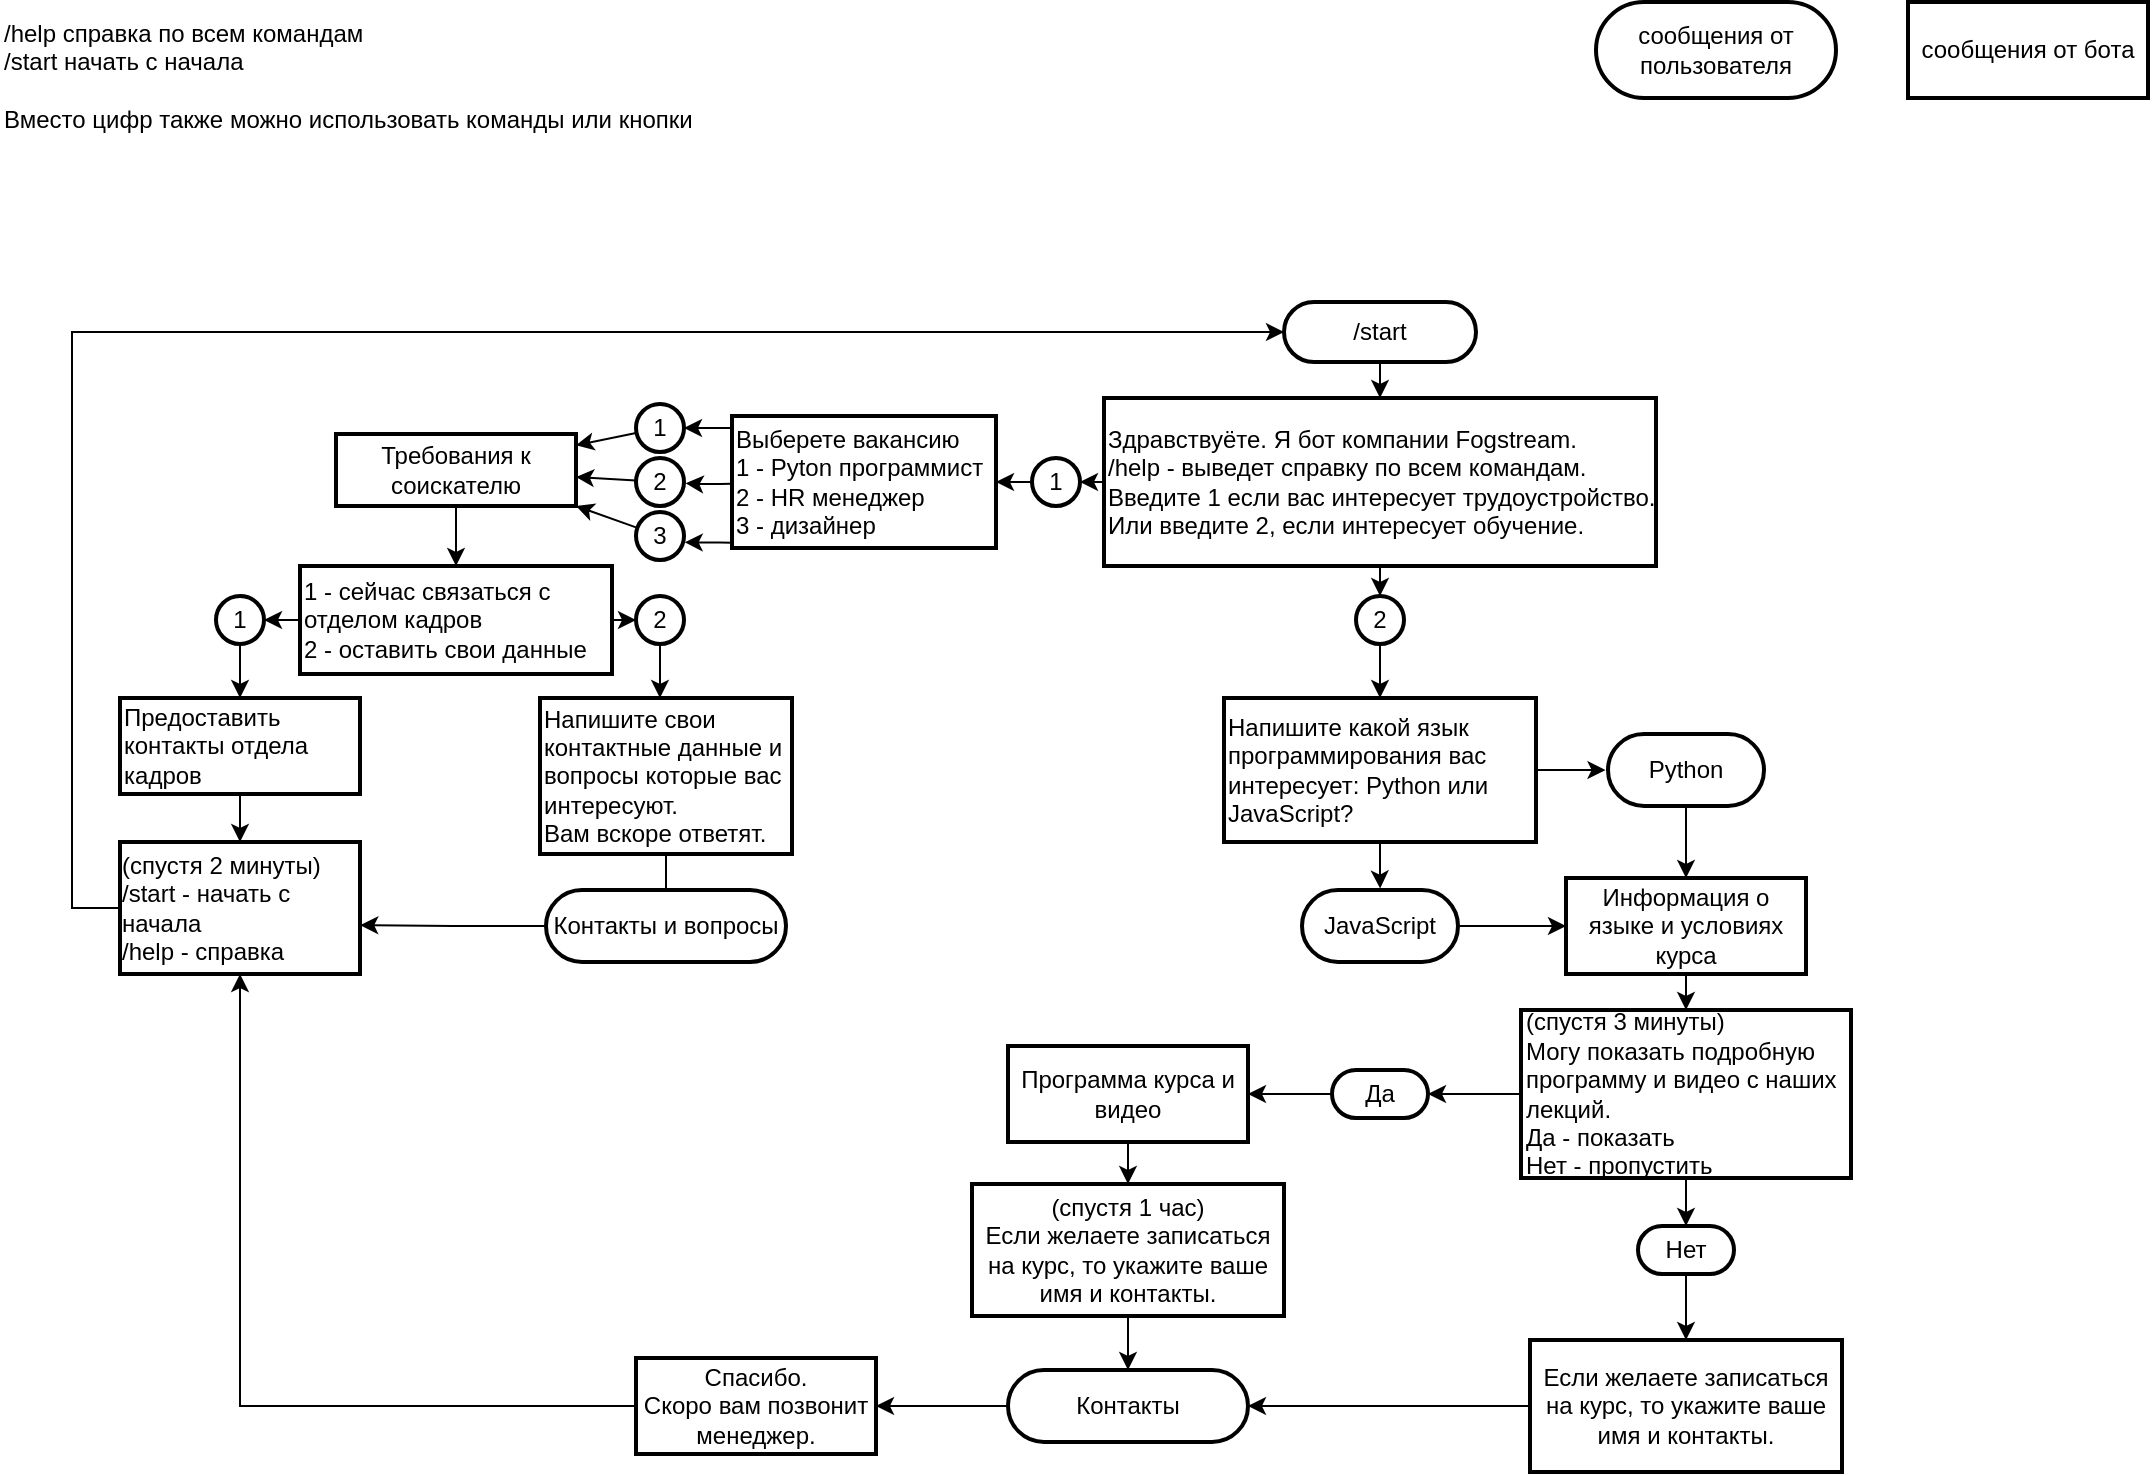 <mxfile version="14.4.3" type="device"><diagram id="prtHgNgQTEPvFCAcTncT" name="Page-1"><mxGraphModel dx="1086" dy="817" grid="1" gridSize="6" guides="1" tooltips="1" connect="1" arrows="1" fold="1" page="1" pageScale="1" pageWidth="1169" pageHeight="827" math="0" shadow="0"><root><mxCell id="0"/><mxCell id="1" parent="0"/><mxCell id="ontvtMUe0K-Hwm424OTa-88" value="&lt;span style=&quot;font-size: 12px;&quot;&gt;сообщения от пользователя&lt;/span&gt;" style="rounded=1;whiteSpace=wrap;html=1;absoluteArcSize=1;arcSize=100;strokeWidth=2;fontSize=12;fontFamily=Helvetica;" parent="1" vertex="1"><mxGeometry x="846" y="36" width="120" height="48" as="geometry"/></mxCell><mxCell id="ontvtMUe0K-Hwm424OTa-90" value="&lt;span style=&quot;font-size: 12px;&quot;&gt;сообщения от бота&lt;/span&gt;" style="rounded=1;whiteSpace=wrap;html=1;absoluteArcSize=1;arcSize=0;strokeWidth=2;fontSize=12;fontFamily=Helvetica;" parent="1" vertex="1"><mxGeometry x="1002" y="36" width="120" height="48" as="geometry"/></mxCell><mxCell id="ontvtMUe0K-Hwm424OTa-95" value="" style="edgeStyle=orthogonalEdgeStyle;rounded=0;orthogonalLoop=1;jettySize=auto;html=1;fontFamily=Helvetica;fontSize=12;align=left;" parent="1" source="ontvtMUe0K-Hwm424OTa-91" target="ontvtMUe0K-Hwm424OTa-94" edge="1"><mxGeometry relative="1" as="geometry"/></mxCell><mxCell id="ontvtMUe0K-Hwm424OTa-91" value="&lt;span style=&quot;font-size: 12px;&quot;&gt;/start&lt;/span&gt;" style="rounded=1;whiteSpace=wrap;html=1;absoluteArcSize=1;arcSize=100;strokeWidth=2;fontFamily=Helvetica;fontSize=12;align=center;" parent="1" vertex="1"><mxGeometry x="690" y="186" width="96" height="30" as="geometry"/></mxCell><mxCell id="ontvtMUe0K-Hwm424OTa-127" style="edgeStyle=none;rounded=0;orthogonalLoop=1;jettySize=auto;html=1;entryX=1;entryY=0.5;entryDx=0;entryDy=0;strokeColor=#000000;fontFamily=Helvetica;fontSize=12;align=left;" parent="1" source="ontvtMUe0K-Hwm424OTa-94" target="ontvtMUe0K-Hwm424OTa-126" edge="1"><mxGeometry relative="1" as="geometry"/></mxCell><mxCell id="ontvtMUe0K-Hwm424OTa-162" style="edgeStyle=orthogonalEdgeStyle;rounded=0;orthogonalLoop=1;jettySize=auto;html=1;entryX=0.5;entryY=0;entryDx=0;entryDy=0;strokeColor=#000000;fontFamily=Helvetica;fontSize=12;align=left;" parent="1" source="ontvtMUe0K-Hwm424OTa-94" target="ontvtMUe0K-Hwm424OTa-129" edge="1"><mxGeometry relative="1" as="geometry"/></mxCell><mxCell id="ontvtMUe0K-Hwm424OTa-94" value="&lt;span style=&quot;font-size: 12px;&quot;&gt;Здравствуёте. Я бот компании F&lt;/span&gt;ogstream.&lt;br style=&quot;font-size: 12px;&quot;&gt;/help - выведет справку по всем командам.&lt;br style=&quot;font-size: 12px;&quot;&gt;Введите 1 если вас интересует трудоустройство. Или введите 2, если интересует обучение." style="rounded=1;whiteSpace=wrap;html=1;absoluteArcSize=1;arcSize=0;strokeWidth=2;fontFamily=Helvetica;fontSize=12;align=left;" parent="1" vertex="1"><mxGeometry x="600" y="234" width="276" height="84" as="geometry"/></mxCell><mxCell id="ontvtMUe0K-Hwm424OTa-118" style="edgeStyle=none;rounded=0;orthogonalLoop=1;jettySize=auto;html=1;entryX=1.032;entryY=0.527;entryDx=0;entryDy=0;strokeColor=#000000;fontFamily=Helvetica;fontSize=12;align=left;entryPerimeter=0;" parent="1" source="ontvtMUe0K-Hwm424OTa-108" target="ontvtMUe0K-Hwm424OTa-112" edge="1"><mxGeometry relative="1" as="geometry"><Array as="points"><mxPoint x="408" y="277"/><mxPoint x="396" y="277"/></Array></mxGeometry></mxCell><mxCell id="ontvtMUe0K-Hwm424OTa-108" value="&lt;div style=&quot;font-size: 12px;&quot;&gt;&lt;span style=&quot;font-size: 12px;&quot;&gt;Выберете вакансию&lt;/span&gt;&lt;/div&gt;&lt;span style=&quot;font-size: 12px;&quot;&gt;&lt;div style=&quot;font-size: 12px;&quot;&gt;&lt;span style=&quot;font-size: 12px;&quot;&gt;1 - Pyton программист&lt;/span&gt;&lt;/div&gt;&lt;div style=&quot;font-size: 12px;&quot;&gt;&lt;span style=&quot;font-size: 12px;&quot;&gt;2 - HR менеджер&lt;/span&gt;&lt;/div&gt;&lt;div style=&quot;font-size: 12px;&quot;&gt;&lt;span style=&quot;font-size: 12px;&quot;&gt;3 - дизайнер&lt;/span&gt;&lt;/div&gt;&lt;/span&gt;" style="rounded=1;whiteSpace=wrap;html=1;absoluteArcSize=1;arcSize=0;strokeWidth=2;fontSize=12;align=left;fontFamily=Helvetica;" parent="1" vertex="1"><mxGeometry x="414" y="243" width="132" height="66" as="geometry"/></mxCell><mxCell id="ontvtMUe0K-Hwm424OTa-124" style="edgeStyle=none;rounded=0;orthogonalLoop=1;jettySize=auto;html=1;strokeColor=#000000;fontFamily=Helvetica;fontSize=12;align=left;" parent="1" source="ontvtMUe0K-Hwm424OTa-112" target="ontvtMUe0K-Hwm424OTa-116" edge="1"><mxGeometry relative="1" as="geometry"/></mxCell><mxCell id="ontvtMUe0K-Hwm424OTa-112" value="2" style="rounded=1;whiteSpace=wrap;html=1;absoluteArcSize=1;arcSize=276;strokeWidth=2;fontFamily=Helvetica;fontSize=12;align=center;" parent="1" vertex="1"><mxGeometry x="366" y="264" width="24" height="24" as="geometry"/></mxCell><mxCell id="ontvtMUe0K-Hwm424OTa-133" style="edgeStyle=none;rounded=0;orthogonalLoop=1;jettySize=auto;html=1;entryX=0.5;entryY=0;entryDx=0;entryDy=0;strokeColor=#000000;fontFamily=Helvetica;fontSize=12;align=left;" parent="1" source="ontvtMUe0K-Hwm424OTa-116" target="ontvtMUe0K-Hwm424OTa-132" edge="1"><mxGeometry relative="1" as="geometry"/></mxCell><mxCell id="ontvtMUe0K-Hwm424OTa-116" value="&lt;span style=&quot;font-size: 12px;&quot;&gt;Требования к соискателю&lt;/span&gt;" style="rounded=1;whiteSpace=wrap;html=1;absoluteArcSize=1;arcSize=0;strokeWidth=2;fontSize=12;fontFamily=Helvetica;" parent="1" vertex="1"><mxGeometry x="216" y="252" width="120" height="36" as="geometry"/></mxCell><mxCell id="ontvtMUe0K-Hwm424OTa-119" style="edgeStyle=none;rounded=0;orthogonalLoop=1;jettySize=auto;html=1;entryX=1.015;entryY=0.632;entryDx=0;entryDy=0;entryPerimeter=0;strokeColor=#000000;fontFamily=Helvetica;fontSize=12;align=left;" parent="1" target="ontvtMUe0K-Hwm424OTa-121" edge="1"><mxGeometry relative="1" as="geometry"><mxPoint x="414" y="306.373" as="sourcePoint"/><mxPoint x="398.16" y="306" as="targetPoint"/><Array as="points"><mxPoint x="408" y="306.29"/></Array></mxGeometry></mxCell><mxCell id="ontvtMUe0K-Hwm424OTa-123" style="edgeStyle=none;rounded=0;orthogonalLoop=1;jettySize=auto;html=1;strokeColor=#000000;fontFamily=Helvetica;fontSize=12;align=left;" parent="1" source="ontvtMUe0K-Hwm424OTa-120" target="ontvtMUe0K-Hwm424OTa-116" edge="1"><mxGeometry relative="1" as="geometry"/></mxCell><mxCell id="ontvtMUe0K-Hwm424OTa-131" style="edgeStyle=none;rounded=0;orthogonalLoop=1;jettySize=auto;html=1;strokeColor=#000000;fontFamily=Helvetica;fontSize=12;align=left;exitX=0;exitY=0.091;exitDx=0;exitDy=0;exitPerimeter=0;" parent="1" source="ontvtMUe0K-Hwm424OTa-108" target="ontvtMUe0K-Hwm424OTa-120" edge="1"><mxGeometry relative="1" as="geometry"/></mxCell><mxCell id="ontvtMUe0K-Hwm424OTa-120" value="1" style="rounded=1;whiteSpace=wrap;html=1;absoluteArcSize=1;arcSize=276;strokeWidth=2;fontFamily=Helvetica;fontSize=12;align=center;" parent="1" vertex="1"><mxGeometry x="366" y="237" width="24" height="24" as="geometry"/></mxCell><mxCell id="ontvtMUe0K-Hwm424OTa-125" style="edgeStyle=none;rounded=0;orthogonalLoop=1;jettySize=auto;html=1;entryX=1;entryY=1;entryDx=0;entryDy=0;strokeColor=#000000;fontFamily=Helvetica;fontSize=12;align=left;" parent="1" source="ontvtMUe0K-Hwm424OTa-121" target="ontvtMUe0K-Hwm424OTa-116" edge="1"><mxGeometry relative="1" as="geometry"/></mxCell><mxCell id="ontvtMUe0K-Hwm424OTa-121" value="3" style="rounded=1;whiteSpace=wrap;html=1;absoluteArcSize=1;arcSize=276;strokeWidth=2;fontFamily=Helvetica;fontSize=12;align=center;" parent="1" vertex="1"><mxGeometry x="366" y="291" width="24" height="24" as="geometry"/></mxCell><mxCell id="ontvtMUe0K-Hwm424OTa-128" style="edgeStyle=none;rounded=0;orthogonalLoop=1;jettySize=auto;html=1;strokeColor=#000000;fontFamily=Helvetica;fontSize=12;align=left;" parent="1" source="ontvtMUe0K-Hwm424OTa-126" edge="1"><mxGeometry relative="1" as="geometry"><mxPoint x="546" y="276" as="targetPoint"/></mxGeometry></mxCell><mxCell id="ontvtMUe0K-Hwm424OTa-126" value="1" style="rounded=1;whiteSpace=wrap;html=1;absoluteArcSize=1;arcSize=276;strokeWidth=2;fontFamily=Helvetica;fontSize=12;align=center;" parent="1" vertex="1"><mxGeometry x="564" y="264" width="24" height="24" as="geometry"/></mxCell><mxCell id="ontvtMUe0K-Hwm424OTa-163" style="edgeStyle=orthogonalEdgeStyle;rounded=0;orthogonalLoop=1;jettySize=auto;html=1;entryX=0.5;entryY=0;entryDx=0;entryDy=0;strokeColor=#000000;fontFamily=Helvetica;fontSize=12;align=left;" parent="1" source="ontvtMUe0K-Hwm424OTa-129" target="ontvtMUe0K-Hwm424OTa-151" edge="1"><mxGeometry relative="1" as="geometry"/></mxCell><mxCell id="ontvtMUe0K-Hwm424OTa-129" value="2" style="rounded=1;whiteSpace=wrap;html=1;absoluteArcSize=1;arcSize=276;strokeWidth=2;fontFamily=Helvetica;fontSize=12;align=center;" parent="1" vertex="1"><mxGeometry x="726" y="333" width="24" height="24" as="geometry"/></mxCell><mxCell id="ontvtMUe0K-Hwm424OTa-140" style="edgeStyle=none;rounded=0;orthogonalLoop=1;jettySize=auto;html=1;entryX=0;entryY=0.5;entryDx=0;entryDy=0;strokeColor=#000000;fontFamily=Helvetica;fontSize=12;align=left;" parent="1" source="ontvtMUe0K-Hwm424OTa-132" target="ontvtMUe0K-Hwm424OTa-139" edge="1"><mxGeometry relative="1" as="geometry"/></mxCell><mxCell id="ontvtMUe0K-Hwm424OTa-141" style="edgeStyle=none;rounded=0;orthogonalLoop=1;jettySize=auto;html=1;entryX=1;entryY=0.5;entryDx=0;entryDy=0;strokeColor=#000000;fontFamily=Helvetica;fontSize=12;align=left;" parent="1" source="ontvtMUe0K-Hwm424OTa-132" target="ontvtMUe0K-Hwm424OTa-135" edge="1"><mxGeometry relative="1" as="geometry"/></mxCell><mxCell id="ontvtMUe0K-Hwm424OTa-132" value="&lt;span style=&quot;font-size: 12px;&quot;&gt;1 - сейчас связаться с отделом кадров&lt;br style=&quot;font-size: 12px;&quot;&gt;2 - оставить свои данные&lt;br style=&quot;font-size: 12px;&quot;&gt;&lt;/span&gt;" style="rounded=1;whiteSpace=wrap;html=1;absoluteArcSize=1;arcSize=0;strokeWidth=2;fontSize=12;align=left;fontFamily=Helvetica;" parent="1" vertex="1"><mxGeometry x="198" y="318" width="156" height="54" as="geometry"/></mxCell><mxCell id="ontvtMUe0K-Hwm424OTa-138" style="edgeStyle=none;rounded=0;orthogonalLoop=1;jettySize=auto;html=1;strokeColor=#000000;fontFamily=Helvetica;fontSize=12;align=left;entryX=0.5;entryY=0;entryDx=0;entryDy=0;" parent="1" source="ontvtMUe0K-Hwm424OTa-135" target="ontvtMUe0K-Hwm424OTa-137" edge="1"><mxGeometry relative="1" as="geometry"><mxPoint x="167" y="394" as="targetPoint"/></mxGeometry></mxCell><mxCell id="ontvtMUe0K-Hwm424OTa-135" value="1" style="rounded=1;whiteSpace=wrap;html=1;absoluteArcSize=1;arcSize=276;strokeWidth=2;fontFamily=Helvetica;fontSize=12;align=center;" parent="1" vertex="1"><mxGeometry x="156" y="333" width="24" height="24" as="geometry"/></mxCell><mxCell id="ontvtMUe0K-Hwm424OTa-145" style="edgeStyle=none;rounded=0;orthogonalLoop=1;jettySize=auto;html=1;entryX=0.5;entryY=0;entryDx=0;entryDy=0;strokeColor=#000000;fontFamily=Helvetica;fontSize=12;align=left;" parent="1" source="ontvtMUe0K-Hwm424OTa-137" target="ontvtMUe0K-Hwm424OTa-142" edge="1"><mxGeometry relative="1" as="geometry"/></mxCell><mxCell id="ontvtMUe0K-Hwm424OTa-137" value="&lt;span style=&quot;font-size: 12px;&quot;&gt;Предоставить контакты отдела кадров&lt;/span&gt;" style="rounded=1;whiteSpace=wrap;html=1;absoluteArcSize=1;arcSize=0;strokeWidth=2;fontSize=12;align=left;fontFamily=Helvetica;" parent="1" vertex="1"><mxGeometry x="108" y="384" width="120" height="48" as="geometry"/></mxCell><mxCell id="ontvtMUe0K-Hwm424OTa-150" style="edgeStyle=orthogonalEdgeStyle;rounded=0;orthogonalLoop=1;jettySize=auto;html=1;entryX=0.476;entryY=0;entryDx=0;entryDy=0;entryPerimeter=0;strokeColor=#000000;fontFamily=Helvetica;fontSize=12;align=left;" parent="1" source="ontvtMUe0K-Hwm424OTa-139" target="ontvtMUe0K-Hwm424OTa-146" edge="1"><mxGeometry relative="1" as="geometry"/></mxCell><mxCell id="ontvtMUe0K-Hwm424OTa-139" value="2" style="rounded=1;whiteSpace=wrap;html=1;absoluteArcSize=1;arcSize=276;strokeWidth=2;fontFamily=Helvetica;fontSize=12;align=center;" parent="1" vertex="1"><mxGeometry x="366" y="333" width="24" height="24" as="geometry"/></mxCell><mxCell id="yFKY8w0c_JqnSBneVP8d-1" style="edgeStyle=orthogonalEdgeStyle;rounded=0;orthogonalLoop=1;jettySize=auto;html=1;entryX=0;entryY=0.5;entryDx=0;entryDy=0;" parent="1" source="ontvtMUe0K-Hwm424OTa-142" target="ontvtMUe0K-Hwm424OTa-91" edge="1"><mxGeometry relative="1" as="geometry"><mxPoint x="72" y="174" as="targetPoint"/><Array as="points"><mxPoint x="84" y="489"/><mxPoint x="84" y="201"/></Array></mxGeometry></mxCell><mxCell id="ontvtMUe0K-Hwm424OTa-142" value="&lt;div style=&quot;text-align: left&quot;&gt;&lt;span&gt;(спустя 2 минуты)&lt;br&gt;/start - начать с начала&lt;/span&gt;&lt;/div&gt;&lt;div style=&quot;text-align: left&quot;&gt;&lt;span&gt;/help - справка&lt;/span&gt;&lt;/div&gt;" style="rounded=1;whiteSpace=wrap;html=1;absoluteArcSize=1;arcSize=0;strokeWidth=2;fontSize=12;fontFamily=Helvetica;" parent="1" vertex="1"><mxGeometry x="108" y="456" width="120" height="66" as="geometry"/></mxCell><mxCell id="aIAphhfwwpBXyOVl1D36-5" style="edgeStyle=orthogonalEdgeStyle;rounded=0;orthogonalLoop=1;jettySize=auto;html=1;entryX=0.525;entryY=0;entryDx=0;entryDy=0;entryPerimeter=0;" parent="1" source="ontvtMUe0K-Hwm424OTa-146" target="aIAphhfwwpBXyOVl1D36-1" edge="1"><mxGeometry relative="1" as="geometry"/></mxCell><mxCell id="ontvtMUe0K-Hwm424OTa-146" value="&lt;span style=&quot;font-size: 12px&quot;&gt;Напишите свои контактные данные и вопросы которые вас интересуют.&lt;br&gt;Вам вскоре ответят.&lt;/span&gt;" style="rounded=1;whiteSpace=wrap;html=1;absoluteArcSize=1;arcSize=0;strokeWidth=2;fontSize=12;align=left;fontFamily=Helvetica;" parent="1" vertex="1"><mxGeometry x="318" y="384" width="126" height="78" as="geometry"/></mxCell><mxCell id="ontvtMUe0K-Hwm424OTa-169" style="edgeStyle=orthogonalEdgeStyle;rounded=0;orthogonalLoop=1;jettySize=auto;html=1;entryX=0.501;entryY=-0.02;entryDx=0;entryDy=0;entryPerimeter=0;strokeColor=#000000;fontFamily=Helvetica;fontSize=12;align=left;" parent="1" source="ontvtMUe0K-Hwm424OTa-151" target="ontvtMUe0K-Hwm424OTa-159" edge="1"><mxGeometry relative="1" as="geometry"/></mxCell><mxCell id="ontvtMUe0K-Hwm424OTa-170" style="edgeStyle=orthogonalEdgeStyle;rounded=0;orthogonalLoop=1;jettySize=auto;html=1;entryX=-0.016;entryY=0.501;entryDx=0;entryDy=0;entryPerimeter=0;strokeColor=#000000;fontFamily=Helvetica;fontSize=12;align=left;" parent="1" source="ontvtMUe0K-Hwm424OTa-151" target="ontvtMUe0K-Hwm424OTa-160" edge="1"><mxGeometry relative="1" as="geometry"/></mxCell><mxCell id="ontvtMUe0K-Hwm424OTa-151" value="Напишите какой язык программирования вас интересует: Python или JavaScript?" style="rounded=1;whiteSpace=wrap;html=1;absoluteArcSize=1;arcSize=0;strokeWidth=2;fontSize=12;align=left;fontFamily=Helvetica;" parent="1" vertex="1"><mxGeometry x="660" y="384" width="156" height="72" as="geometry"/></mxCell><mxCell id="ontvtMUe0K-Hwm424OTa-174" style="edgeStyle=orthogonalEdgeStyle;rounded=0;orthogonalLoop=1;jettySize=auto;html=1;strokeColor=#000000;fontFamily=Helvetica;fontSize=12;align=left;" parent="1" source="ontvtMUe0K-Hwm424OTa-159" target="ontvtMUe0K-Hwm424OTa-173" edge="1"><mxGeometry relative="1" as="geometry"/></mxCell><mxCell id="ontvtMUe0K-Hwm424OTa-159" value="JavaScript" style="rounded=1;whiteSpace=wrap;html=1;absoluteArcSize=1;arcSize=55;strokeWidth=2;fontSize=12;fontFamily=Helvetica;" parent="1" vertex="1"><mxGeometry x="699" y="480" width="78" height="36" as="geometry"/></mxCell><mxCell id="ontvtMUe0K-Hwm424OTa-175" style="edgeStyle=orthogonalEdgeStyle;rounded=0;orthogonalLoop=1;jettySize=auto;html=1;entryX=0.5;entryY=0;entryDx=0;entryDy=0;strokeColor=#000000;fontFamily=Helvetica;fontSize=12;align=left;" parent="1" source="ontvtMUe0K-Hwm424OTa-160" target="ontvtMUe0K-Hwm424OTa-173" edge="1"><mxGeometry relative="1" as="geometry"/></mxCell><mxCell id="ontvtMUe0K-Hwm424OTa-160" value="Python" style="rounded=1;whiteSpace=wrap;html=1;absoluteArcSize=1;arcSize=55;strokeWidth=2;fontSize=12;fontFamily=Helvetica;" parent="1" vertex="1"><mxGeometry x="852" y="402" width="78" height="36" as="geometry"/></mxCell><mxCell id="ontvtMUe0K-Hwm424OTa-178" style="edgeStyle=orthogonalEdgeStyle;rounded=0;orthogonalLoop=1;jettySize=auto;html=1;entryX=0.5;entryY=0;entryDx=0;entryDy=0;strokeColor=#000000;fontFamily=Helvetica;fontSize=12;align=left;" parent="1" source="ontvtMUe0K-Hwm424OTa-173" target="ontvtMUe0K-Hwm424OTa-176" edge="1"><mxGeometry relative="1" as="geometry"/></mxCell><mxCell id="ontvtMUe0K-Hwm424OTa-173" value="Информация о языке и условиях курса" style="rounded=1;whiteSpace=wrap;html=1;absoluteArcSize=1;arcSize=0;strokeWidth=2;fontSize=12;fontFamily=Helvetica;" parent="1" vertex="1"><mxGeometry x="831" y="474" width="120" height="48" as="geometry"/></mxCell><mxCell id="ontvtMUe0K-Hwm424OTa-181" style="edgeStyle=orthogonalEdgeStyle;rounded=0;orthogonalLoop=1;jettySize=auto;html=1;entryX=1;entryY=0.5;entryDx=0;entryDy=0;strokeColor=#000000;fontFamily=Helvetica;fontSize=12;align=left;" parent="1" source="ontvtMUe0K-Hwm424OTa-176" target="ontvtMUe0K-Hwm424OTa-179" edge="1"><mxGeometry relative="1" as="geometry"/></mxCell><mxCell id="ontvtMUe0K-Hwm424OTa-186" style="edgeStyle=orthogonalEdgeStyle;rounded=0;orthogonalLoop=1;jettySize=auto;html=1;entryX=0.5;entryY=0;entryDx=0;entryDy=0;strokeColor=#000000;fontFamily=Helvetica;fontSize=12;align=left;" parent="1" source="ontvtMUe0K-Hwm424OTa-176" target="ontvtMUe0K-Hwm424OTa-185" edge="1"><mxGeometry relative="1" as="geometry"/></mxCell><mxCell id="ontvtMUe0K-Hwm424OTa-176" value="&lt;span style=&quot;font-size: 12px&quot;&gt;(спустя 3 минуты)&lt;br&gt;Могу показать подробную программу и видео с наших лекций.&lt;br&gt;Да - показать&lt;br&gt;Нет - пропустить&lt;br&gt;&lt;/span&gt;" style="rounded=1;whiteSpace=wrap;html=1;absoluteArcSize=1;arcSize=0;strokeWidth=2;fontSize=12;fontFamily=Helvetica;align=left;" parent="1" vertex="1"><mxGeometry x="808.5" y="540" width="165" height="84" as="geometry"/></mxCell><mxCell id="ontvtMUe0K-Hwm424OTa-183" style="edgeStyle=orthogonalEdgeStyle;rounded=0;orthogonalLoop=1;jettySize=auto;html=1;entryX=1;entryY=0.5;entryDx=0;entryDy=0;strokeColor=#000000;fontFamily=Helvetica;fontSize=12;align=left;" parent="1" source="ontvtMUe0K-Hwm424OTa-179" edge="1"><mxGeometry relative="1" as="geometry"><mxPoint x="672" y="582" as="targetPoint"/></mxGeometry></mxCell><mxCell id="ontvtMUe0K-Hwm424OTa-179" value="&lt;span style=&quot;font-size: 12px&quot;&gt;Да&lt;/span&gt;" style="rounded=1;whiteSpace=wrap;html=1;absoluteArcSize=1;arcSize=100;strokeWidth=2;fontSize=12;fontFamily=Helvetica;" parent="1" vertex="1"><mxGeometry x="714" y="570" width="48" height="24" as="geometry"/></mxCell><mxCell id="ontvtMUe0K-Hwm424OTa-190" style="edgeStyle=orthogonalEdgeStyle;rounded=0;orthogonalLoop=1;jettySize=auto;html=1;entryX=0.5;entryY=0;entryDx=0;entryDy=0;strokeColor=#000000;fontFamily=Helvetica;fontSize=12;align=left;" parent="1" source="ontvtMUe0K-Hwm424OTa-184" target="ontvtMUe0K-Hwm424OTa-187" edge="1"><mxGeometry relative="1" as="geometry"/></mxCell><mxCell id="ontvtMUe0K-Hwm424OTa-184" value="&lt;span style=&quot;font-size: 12px&quot;&gt;Программа курса и видео&lt;/span&gt;" style="rounded=1;whiteSpace=wrap;html=1;absoluteArcSize=1;arcSize=0;strokeWidth=2;fontSize=12;fontFamily=Helvetica;" parent="1" vertex="1"><mxGeometry x="552" y="558" width="120" height="48" as="geometry"/></mxCell><mxCell id="ontvtMUe0K-Hwm424OTa-192" style="edgeStyle=orthogonalEdgeStyle;rounded=0;orthogonalLoop=1;jettySize=auto;html=1;entryX=0.5;entryY=0;entryDx=0;entryDy=0;strokeColor=#000000;fontFamily=Helvetica;fontSize=12;align=left;" parent="1" source="ontvtMUe0K-Hwm424OTa-185" target="ontvtMUe0K-Hwm424OTa-188" edge="1"><mxGeometry relative="1" as="geometry"/></mxCell><mxCell id="ontvtMUe0K-Hwm424OTa-185" value="&lt;span style=&quot;font-size: 12px&quot;&gt;Нет&lt;/span&gt;" style="rounded=1;whiteSpace=wrap;html=1;absoluteArcSize=1;arcSize=100;strokeWidth=2;fontSize=12;fontFamily=Helvetica;" parent="1" vertex="1"><mxGeometry x="867" y="648" width="48" height="24" as="geometry"/></mxCell><mxCell id="ontvtMUe0K-Hwm424OTa-194" style="edgeStyle=orthogonalEdgeStyle;rounded=0;orthogonalLoop=1;jettySize=auto;html=1;entryX=0.5;entryY=0;entryDx=0;entryDy=0;strokeColor=#000000;fontFamily=Helvetica;fontSize=12;align=left;" parent="1" source="ontvtMUe0K-Hwm424OTa-187" target="ontvtMUe0K-Hwm424OTa-191" edge="1"><mxGeometry relative="1" as="geometry"/></mxCell><mxCell id="ontvtMUe0K-Hwm424OTa-187" value="&lt;span style=&quot;font-size: 12px&quot;&gt;(спустя 1 час)&lt;br&gt;Если желаете записаться на курс, то укажите ваше имя и контакты.&lt;br&gt;&lt;/span&gt;" style="rounded=1;whiteSpace=wrap;html=1;absoluteArcSize=1;arcSize=0;strokeWidth=2;fontSize=12;fontFamily=Helvetica;" parent="1" vertex="1"><mxGeometry x="534" y="627" width="156" height="66" as="geometry"/></mxCell><mxCell id="ontvtMUe0K-Hwm424OTa-193" style="edgeStyle=orthogonalEdgeStyle;rounded=0;orthogonalLoop=1;jettySize=auto;html=1;entryX=1;entryY=0.5;entryDx=0;entryDy=0;strokeColor=#000000;fontFamily=Helvetica;fontSize=12;align=left;" parent="1" source="ontvtMUe0K-Hwm424OTa-188" target="ontvtMUe0K-Hwm424OTa-191" edge="1"><mxGeometry relative="1" as="geometry"/></mxCell><mxCell id="ontvtMUe0K-Hwm424OTa-188" value="&lt;span style=&quot;font-size: 12px&quot;&gt;Если желаете записаться на курс, то укажите ваше имя и контакты.&lt;br&gt;&lt;/span&gt;" style="rounded=1;whiteSpace=wrap;html=1;absoluteArcSize=1;arcSize=0;strokeWidth=2;fontSize=12;fontFamily=Helvetica;" parent="1" vertex="1"><mxGeometry x="813" y="705" width="156" height="66" as="geometry"/></mxCell><mxCell id="ontvtMUe0K-Hwm424OTa-196" style="edgeStyle=orthogonalEdgeStyle;rounded=0;orthogonalLoop=1;jettySize=auto;html=1;entryX=1;entryY=0.5;entryDx=0;entryDy=0;strokeColor=#000000;fontFamily=Helvetica;fontSize=12;align=left;" parent="1" source="ontvtMUe0K-Hwm424OTa-191" target="ontvtMUe0K-Hwm424OTa-195" edge="1"><mxGeometry relative="1" as="geometry"/></mxCell><mxCell id="ontvtMUe0K-Hwm424OTa-191" value="&lt;span style=&quot;font-size: 12px&quot;&gt;Контакты&lt;/span&gt;" style="rounded=1;whiteSpace=wrap;html=1;absoluteArcSize=1;arcSize=100;strokeWidth=2;fontSize=12;fontFamily=Helvetica;" parent="1" vertex="1"><mxGeometry x="552" y="720" width="120" height="36" as="geometry"/></mxCell><mxCell id="ontvtMUe0K-Hwm424OTa-198" style="edgeStyle=orthogonalEdgeStyle;rounded=0;orthogonalLoop=1;jettySize=auto;html=1;entryX=0.5;entryY=1;entryDx=0;entryDy=0;strokeColor=#000000;fontFamily=Helvetica;fontSize=12;align=left;" parent="1" source="ontvtMUe0K-Hwm424OTa-195" target="ontvtMUe0K-Hwm424OTa-142" edge="1"><mxGeometry relative="1" as="geometry"/></mxCell><mxCell id="ontvtMUe0K-Hwm424OTa-195" value="&lt;span style=&quot;font-size: 12px&quot;&gt;Спасибо.&lt;br&gt;Скоро вам позвонит менеджер.&lt;br&gt;&lt;/span&gt;" style="rounded=1;whiteSpace=wrap;html=1;absoluteArcSize=1;arcSize=0;strokeWidth=2;fontSize=12;fontFamily=Helvetica;" parent="1" vertex="1"><mxGeometry x="366" y="714" width="120" height="48" as="geometry"/></mxCell><mxCell id="ontvtMUe0K-Hwm424OTa-199" value="&lt;div&gt;&lt;span&gt;/help справка по всем командам&lt;/span&gt;&lt;br&gt;&lt;/div&gt;&lt;div&gt;/start начать с начала&lt;/div&gt;&lt;div&gt;&lt;br&gt;Вместо цифр также можно использовать команды или кнопки&lt;br&gt;&lt;/div&gt;" style="text;html=1;align=left;verticalAlign=middle;resizable=0;points=[];autosize=1;fontSize=12;fontFamily=Helvetica;" parent="1" vertex="1"><mxGeometry x="48" y="40" width="360" height="66" as="geometry"/></mxCell><mxCell id="aIAphhfwwpBXyOVl1D36-6" style="edgeStyle=orthogonalEdgeStyle;rounded=0;orthogonalLoop=1;jettySize=auto;html=1;entryX=1.001;entryY=0.63;entryDx=0;entryDy=0;entryPerimeter=0;" parent="1" source="aIAphhfwwpBXyOVl1D36-1" target="ontvtMUe0K-Hwm424OTa-142" edge="1"><mxGeometry relative="1" as="geometry"/></mxCell><mxCell id="aIAphhfwwpBXyOVl1D36-1" value="&lt;span style=&quot;font-size: 12px&quot;&gt;Контакты и вопросы&lt;/span&gt;" style="rounded=1;whiteSpace=wrap;html=1;absoluteArcSize=1;arcSize=100;strokeWidth=2;fontSize=12;fontFamily=Helvetica;" parent="1" vertex="1"><mxGeometry x="321" y="480" width="120" height="36" as="geometry"/></mxCell></root></mxGraphModel></diagram></mxfile>